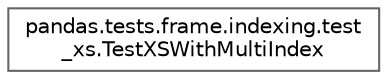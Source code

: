 digraph "Graphical Class Hierarchy"
{
 // LATEX_PDF_SIZE
  bgcolor="transparent";
  edge [fontname=Helvetica,fontsize=10,labelfontname=Helvetica,labelfontsize=10];
  node [fontname=Helvetica,fontsize=10,shape=box,height=0.2,width=0.4];
  rankdir="LR";
  Node0 [id="Node000000",label="pandas.tests.frame.indexing.test\l_xs.TestXSWithMultiIndex",height=0.2,width=0.4,color="grey40", fillcolor="white", style="filled",URL="$d3/d06/classpandas_1_1tests_1_1frame_1_1indexing_1_1test__xs_1_1TestXSWithMultiIndex.html",tooltip=" "];
}
